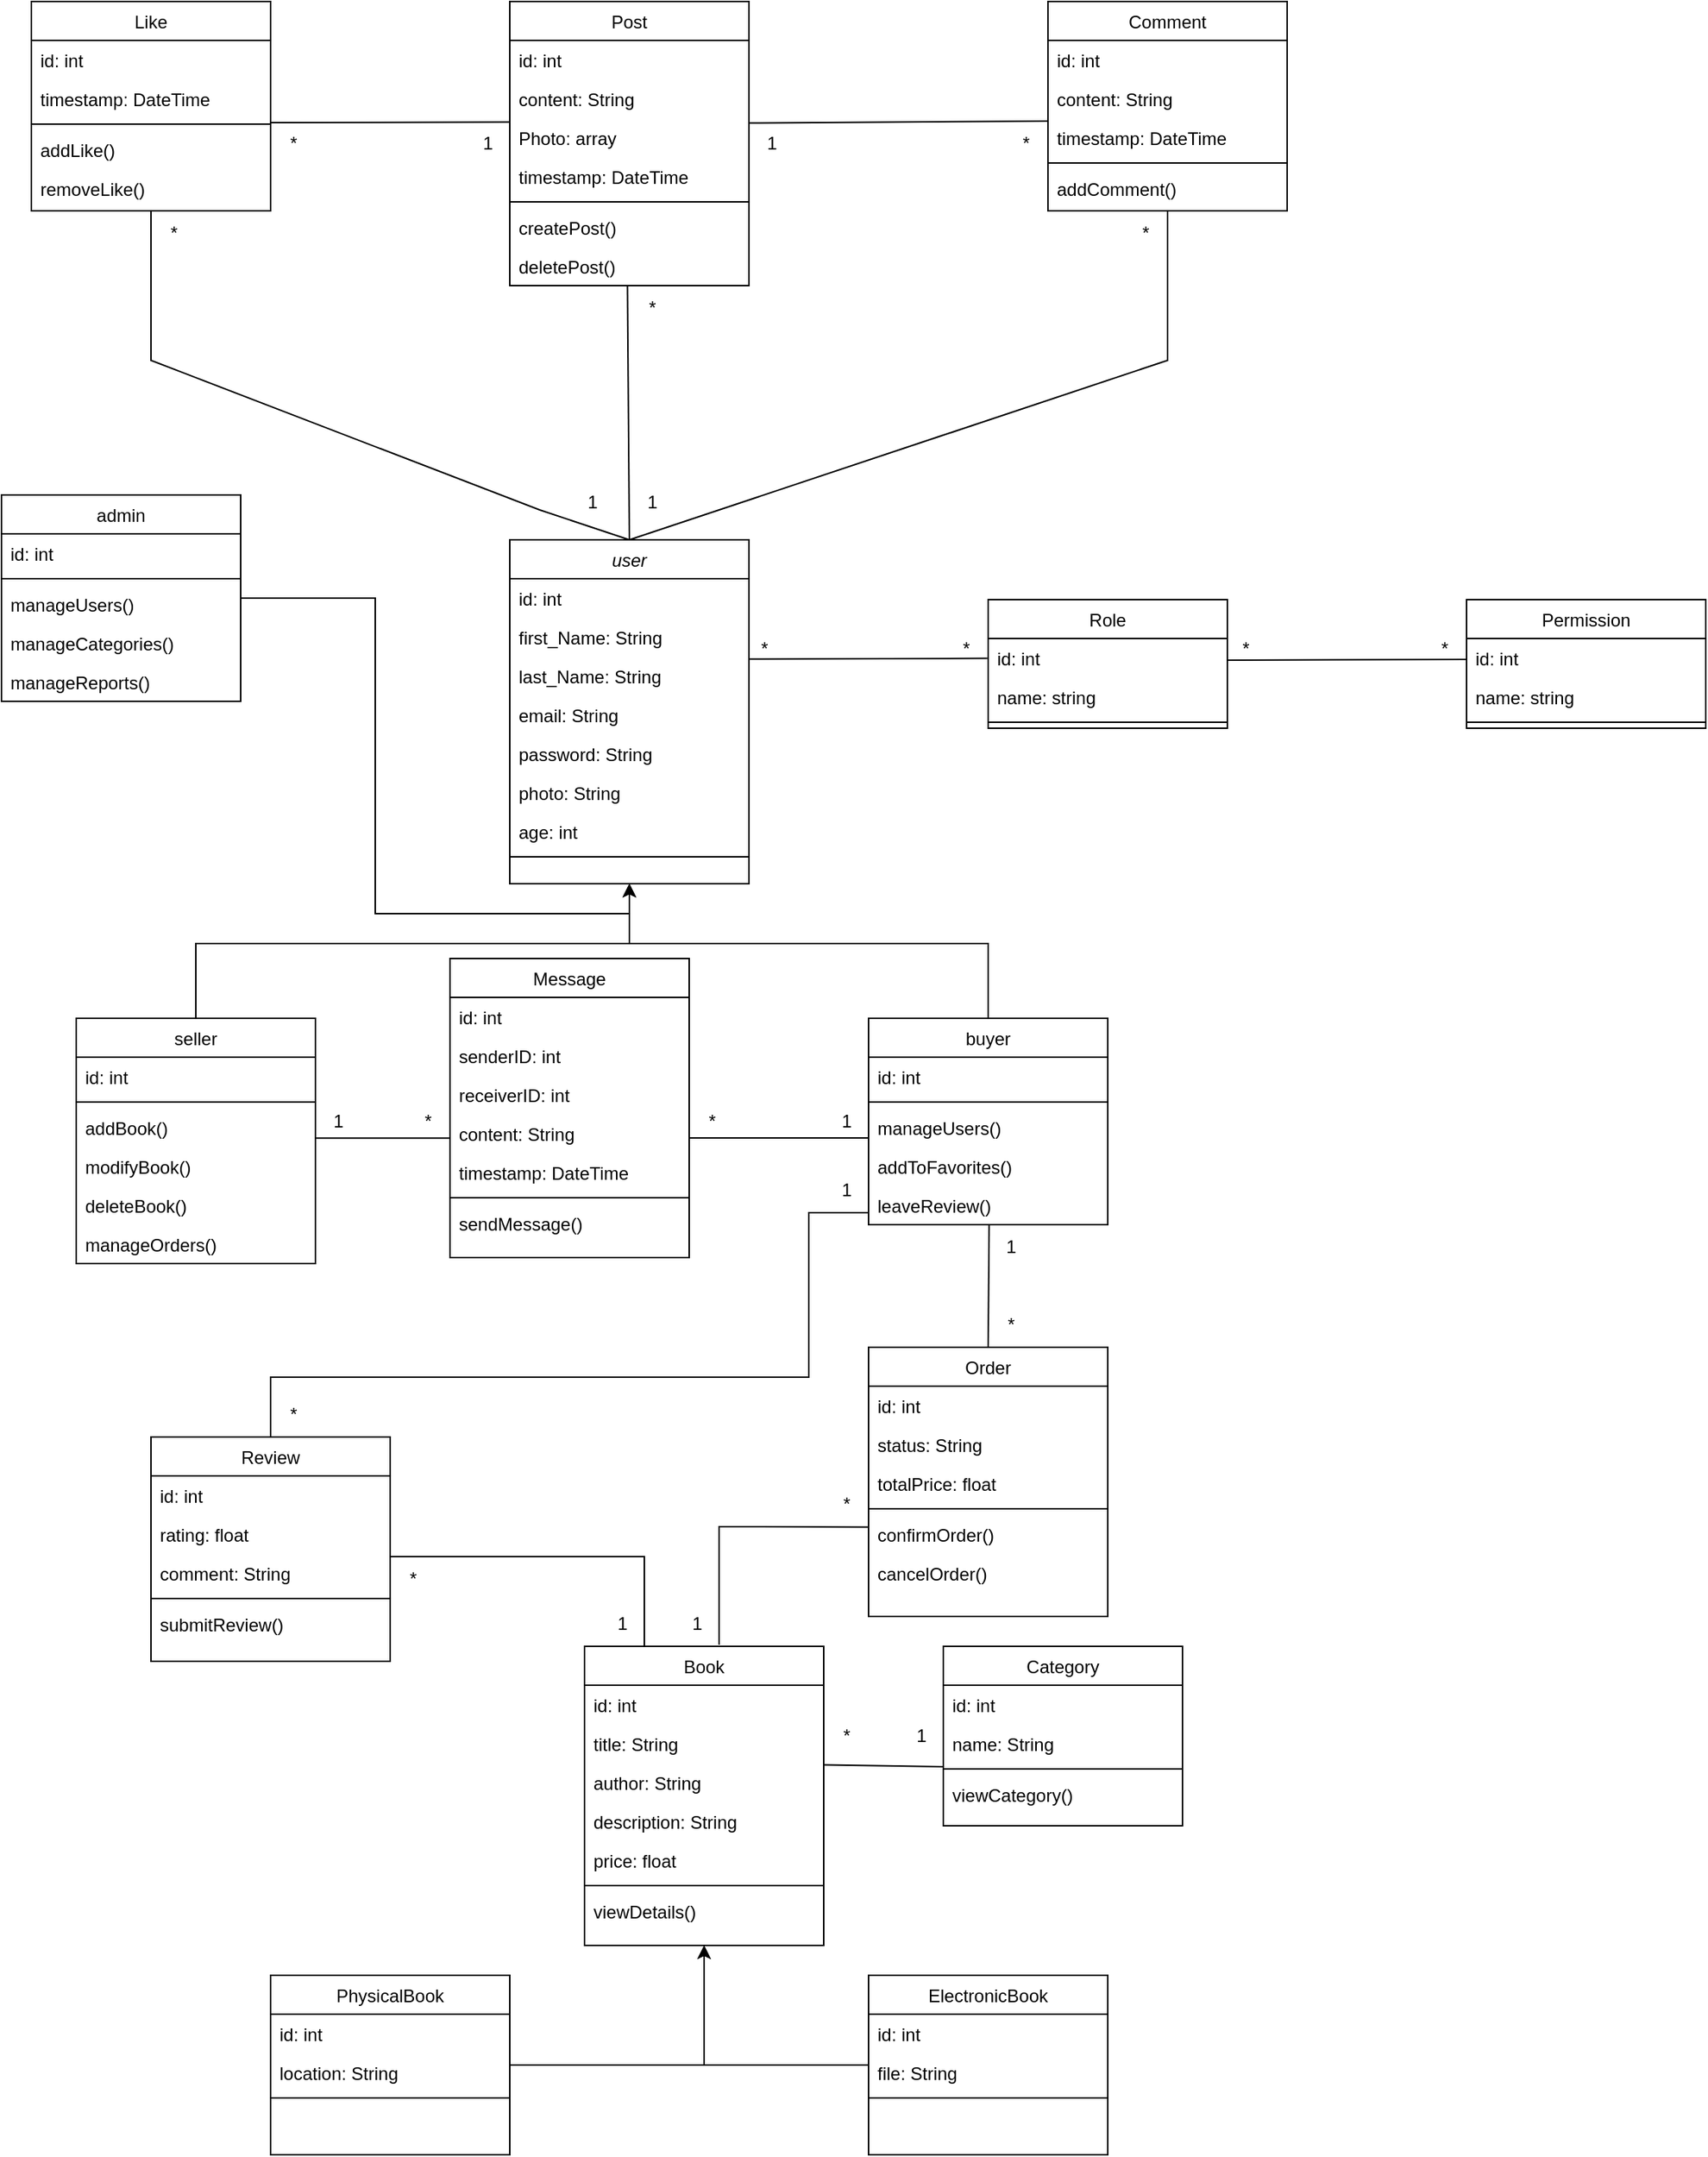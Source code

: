 <mxfile version="26.1.0">
  <diagram id="C5RBs43oDa-KdzZeNtuy" name="Page-1">
    <mxGraphModel grid="1" page="1" gridSize="10" guides="1" tooltips="1" connect="1" arrows="1" fold="1" pageScale="1" pageWidth="827" pageHeight="1169" math="0" shadow="0">
      <root>
        <mxCell id="WIyWlLk6GJQsqaUBKTNV-0" />
        <mxCell id="WIyWlLk6GJQsqaUBKTNV-1" parent="WIyWlLk6GJQsqaUBKTNV-0" />
        <mxCell id="zkfFHV4jXpPFQw0GAbJ--0" value="user" style="swimlane;fontStyle=2;align=center;verticalAlign=top;childLayout=stackLayout;horizontal=1;startSize=26;horizontalStack=0;resizeParent=1;resizeLast=0;collapsible=1;marginBottom=0;rounded=0;shadow=0;strokeWidth=1;" vertex="1" parent="WIyWlLk6GJQsqaUBKTNV-1">
          <mxGeometry x="320" y="40" width="160" height="230" as="geometry">
            <mxRectangle x="230" y="140" width="160" height="26" as="alternateBounds" />
          </mxGeometry>
        </mxCell>
        <mxCell id="RSeIiPpv09FIIXUM_Gnx-55" value="id: int&#xa;" style="text;align=left;verticalAlign=top;spacingLeft=4;spacingRight=4;overflow=hidden;rotatable=0;points=[[0,0.5],[1,0.5]];portConstraint=eastwest;rounded=0;shadow=0;html=0;" vertex="1" parent="zkfFHV4jXpPFQw0GAbJ--0">
          <mxGeometry y="26" width="160" height="26" as="geometry" />
        </mxCell>
        <mxCell id="RSeIiPpv09FIIXUM_Gnx-31" value="first_Name: String&#xa;" style="text;align=left;verticalAlign=top;spacingLeft=4;spacingRight=4;overflow=hidden;rotatable=0;points=[[0,0.5],[1,0.5]];portConstraint=eastwest;" vertex="1" parent="zkfFHV4jXpPFQw0GAbJ--0">
          <mxGeometry y="52" width="160" height="26" as="geometry" />
        </mxCell>
        <mxCell id="zkfFHV4jXpPFQw0GAbJ--1" value="last_Name: String&#xa;" style="text;align=left;verticalAlign=top;spacingLeft=4;spacingRight=4;overflow=hidden;rotatable=0;points=[[0,0.5],[1,0.5]];portConstraint=eastwest;" vertex="1" parent="zkfFHV4jXpPFQw0GAbJ--0">
          <mxGeometry y="78" width="160" height="26" as="geometry" />
        </mxCell>
        <mxCell id="zkfFHV4jXpPFQw0GAbJ--2" value="email: String&#xa;" style="text;align=left;verticalAlign=top;spacingLeft=4;spacingRight=4;overflow=hidden;rotatable=0;points=[[0,0.5],[1,0.5]];portConstraint=eastwest;rounded=0;shadow=0;html=0;" vertex="1" parent="zkfFHV4jXpPFQw0GAbJ--0">
          <mxGeometry y="104" width="160" height="26" as="geometry" />
        </mxCell>
        <mxCell id="zkfFHV4jXpPFQw0GAbJ--3" value="password: String&#xa;&#xa;&#xa;" style="text;align=left;verticalAlign=top;spacingLeft=4;spacingRight=4;overflow=hidden;rotatable=0;points=[[0,0.5],[1,0.5]];portConstraint=eastwest;rounded=0;shadow=0;html=0;" vertex="1" parent="zkfFHV4jXpPFQw0GAbJ--0">
          <mxGeometry y="130" width="160" height="26" as="geometry" />
        </mxCell>
        <mxCell id="RSeIiPpv09FIIXUM_Gnx-10" value="photo: String" style="text;align=left;verticalAlign=top;spacingLeft=4;spacingRight=4;overflow=hidden;rotatable=0;points=[[0,0.5],[1,0.5]];portConstraint=eastwest;rounded=0;shadow=0;html=0;" vertex="1" parent="zkfFHV4jXpPFQw0GAbJ--0">
          <mxGeometry y="156" width="160" height="26" as="geometry" />
        </mxCell>
        <mxCell id="RSeIiPpv09FIIXUM_Gnx-9" value="age: int" style="text;align=left;verticalAlign=top;spacingLeft=4;spacingRight=4;overflow=hidden;rotatable=0;points=[[0,0.5],[1,0.5]];portConstraint=eastwest;rounded=0;shadow=0;html=0;" vertex="1" parent="zkfFHV4jXpPFQw0GAbJ--0">
          <mxGeometry y="182" width="160" height="26" as="geometry" />
        </mxCell>
        <mxCell id="zkfFHV4jXpPFQw0GAbJ--4" value="" style="line;html=1;strokeWidth=1;align=left;verticalAlign=middle;spacingTop=-1;spacingLeft=3;spacingRight=3;rotatable=0;labelPosition=right;points=[];portConstraint=eastwest;" vertex="1" parent="zkfFHV4jXpPFQw0GAbJ--0">
          <mxGeometry y="208" width="160" height="8" as="geometry" />
        </mxCell>
        <mxCell id="RSeIiPpv09FIIXUM_Gnx-11" style="edgeStyle=orthogonalEdgeStyle;rounded=0;orthogonalLoop=1;jettySize=auto;html=1;entryX=0.5;entryY=1;entryDx=0;entryDy=0;" edge="1" parent="WIyWlLk6GJQsqaUBKTNV-1" source="zkfFHV4jXpPFQw0GAbJ--13" target="zkfFHV4jXpPFQw0GAbJ--0">
          <mxGeometry relative="1" as="geometry" />
        </mxCell>
        <mxCell id="zkfFHV4jXpPFQw0GAbJ--13" value="admin" style="swimlane;fontStyle=0;align=center;verticalAlign=top;childLayout=stackLayout;horizontal=1;startSize=26;horizontalStack=0;resizeParent=1;resizeLast=0;collapsible=1;marginBottom=0;rounded=0;shadow=0;strokeWidth=1;" vertex="1" parent="WIyWlLk6GJQsqaUBKTNV-1">
          <mxGeometry x="-20" y="10" width="160" height="138" as="geometry">
            <mxRectangle x="340" y="380" width="170" height="26" as="alternateBounds" />
          </mxGeometry>
        </mxCell>
        <mxCell id="RSeIiPpv09FIIXUM_Gnx-52" value="id: int&#xa;" style="text;align=left;verticalAlign=top;spacingLeft=4;spacingRight=4;overflow=hidden;rotatable=0;points=[[0,0.5],[1,0.5]];portConstraint=eastwest;rounded=0;shadow=0;html=0;" vertex="1" parent="zkfFHV4jXpPFQw0GAbJ--13">
          <mxGeometry y="26" width="160" height="26" as="geometry" />
        </mxCell>
        <mxCell id="zkfFHV4jXpPFQw0GAbJ--15" value="" style="line;html=1;strokeWidth=1;align=left;verticalAlign=middle;spacingTop=-1;spacingLeft=3;spacingRight=3;rotatable=0;labelPosition=right;points=[];portConstraint=eastwest;" vertex="1" parent="zkfFHV4jXpPFQw0GAbJ--13">
          <mxGeometry y="52" width="160" height="8" as="geometry" />
        </mxCell>
        <mxCell id="RSeIiPpv09FIIXUM_Gnx-17" value="manageUsers()&#xa;" style="text;align=left;verticalAlign=top;spacingLeft=4;spacingRight=4;overflow=hidden;rotatable=0;points=[[0,0.5],[1,0.5]];portConstraint=eastwest;rounded=0;shadow=0;html=0;" vertex="1" parent="zkfFHV4jXpPFQw0GAbJ--13">
          <mxGeometry y="60" width="160" height="26" as="geometry" />
        </mxCell>
        <mxCell id="RSeIiPpv09FIIXUM_Gnx-18" value="manageCategories()" style="text;align=left;verticalAlign=top;spacingLeft=4;spacingRight=4;overflow=hidden;rotatable=0;points=[[0,0.5],[1,0.5]];portConstraint=eastwest;rounded=0;shadow=0;html=0;" vertex="1" parent="zkfFHV4jXpPFQw0GAbJ--13">
          <mxGeometry y="86" width="160" height="26" as="geometry" />
        </mxCell>
        <mxCell id="RSeIiPpv09FIIXUM_Gnx-19" value="manageReports()&#xa;&#xa;&#xa;" style="text;align=left;verticalAlign=top;spacingLeft=4;spacingRight=4;overflow=hidden;rotatable=0;points=[[0,0.5],[1,0.5]];portConstraint=eastwest;rounded=0;shadow=0;html=0;" vertex="1" parent="zkfFHV4jXpPFQw0GAbJ--13">
          <mxGeometry y="112" width="160" height="26" as="geometry" />
        </mxCell>
        <mxCell id="RSeIiPpv09FIIXUM_Gnx-13" style="edgeStyle=orthogonalEdgeStyle;rounded=0;orthogonalLoop=1;jettySize=auto;html=1;exitX=0.5;exitY=0;exitDx=0;exitDy=0;" edge="1" parent="WIyWlLk6GJQsqaUBKTNV-1" source="RSeIiPpv09FIIXUM_Gnx-0">
          <mxGeometry relative="1" as="geometry">
            <mxPoint x="400" y="270" as="targetPoint" />
            <mxPoint x="139.998" y="380" as="sourcePoint" />
            <Array as="points">
              <mxPoint x="110" y="310" />
              <mxPoint x="400" y="310" />
            </Array>
          </mxGeometry>
        </mxCell>
        <mxCell id="RSeIiPpv09FIIXUM_Gnx-0" value="seller" style="swimlane;fontStyle=0;align=center;verticalAlign=top;childLayout=stackLayout;horizontal=1;startSize=26;horizontalStack=0;resizeParent=1;resizeLast=0;collapsible=1;marginBottom=0;rounded=0;shadow=0;strokeWidth=1;" vertex="1" parent="WIyWlLk6GJQsqaUBKTNV-1">
          <mxGeometry x="30" y="360" width="160" height="164" as="geometry">
            <mxRectangle x="340" y="380" width="170" height="26" as="alternateBounds" />
          </mxGeometry>
        </mxCell>
        <mxCell id="RSeIiPpv09FIIXUM_Gnx-54" value="id: int&#xa;" style="text;align=left;verticalAlign=top;spacingLeft=4;spacingRight=4;overflow=hidden;rotatable=0;points=[[0,0.5],[1,0.5]];portConstraint=eastwest;rounded=0;shadow=0;html=0;" vertex="1" parent="RSeIiPpv09FIIXUM_Gnx-0">
          <mxGeometry y="26" width="160" height="26" as="geometry" />
        </mxCell>
        <mxCell id="RSeIiPpv09FIIXUM_Gnx-2" value="" style="line;html=1;strokeWidth=1;align=left;verticalAlign=middle;spacingTop=-1;spacingLeft=3;spacingRight=3;rotatable=0;labelPosition=right;points=[];portConstraint=eastwest;" vertex="1" parent="RSeIiPpv09FIIXUM_Gnx-0">
          <mxGeometry y="52" width="160" height="8" as="geometry" />
        </mxCell>
        <mxCell id="RSeIiPpv09FIIXUM_Gnx-21" value="addBook()" style="text;align=left;verticalAlign=top;spacingLeft=4;spacingRight=4;overflow=hidden;rotatable=0;points=[[0,0.5],[1,0.5]];portConstraint=eastwest;rounded=0;shadow=0;html=0;" vertex="1" parent="RSeIiPpv09FIIXUM_Gnx-0">
          <mxGeometry y="60" width="160" height="26" as="geometry" />
        </mxCell>
        <mxCell id="RSeIiPpv09FIIXUM_Gnx-22" value="modifyBook()" style="text;align=left;verticalAlign=top;spacingLeft=4;spacingRight=4;overflow=hidden;rotatable=0;points=[[0,0.5],[1,0.5]];portConstraint=eastwest;rounded=0;shadow=0;html=0;" vertex="1" parent="RSeIiPpv09FIIXUM_Gnx-0">
          <mxGeometry y="86" width="160" height="26" as="geometry" />
        </mxCell>
        <mxCell id="RSeIiPpv09FIIXUM_Gnx-23" value="deleteBook()" style="text;align=left;verticalAlign=top;spacingLeft=4;spacingRight=4;overflow=hidden;rotatable=0;points=[[0,0.5],[1,0.5]];portConstraint=eastwest;rounded=0;shadow=0;html=0;" vertex="1" parent="RSeIiPpv09FIIXUM_Gnx-0">
          <mxGeometry y="112" width="160" height="26" as="geometry" />
        </mxCell>
        <mxCell id="RSeIiPpv09FIIXUM_Gnx-29" value="manageOrders()&#xa;&#xa;&#xa;" style="text;align=left;verticalAlign=top;spacingLeft=4;spacingRight=4;overflow=hidden;rotatable=0;points=[[0,0.5],[1,0.5]];portConstraint=eastwest;rounded=0;shadow=0;html=0;" vertex="1" parent="RSeIiPpv09FIIXUM_Gnx-0">
          <mxGeometry y="138" width="160" height="26" as="geometry" />
        </mxCell>
        <mxCell id="RSeIiPpv09FIIXUM_Gnx-30" style="edgeStyle=orthogonalEdgeStyle;rounded=0;orthogonalLoop=1;jettySize=auto;html=1;" edge="1" parent="WIyWlLk6GJQsqaUBKTNV-1" source="RSeIiPpv09FIIXUM_Gnx-6">
          <mxGeometry relative="1" as="geometry">
            <mxPoint x="400" y="270.0" as="targetPoint" />
            <Array as="points">
              <mxPoint x="640" y="310" />
              <mxPoint x="400" y="310" />
            </Array>
          </mxGeometry>
        </mxCell>
        <mxCell id="RSeIiPpv09FIIXUM_Gnx-6" value="buyer" style="swimlane;fontStyle=0;align=center;verticalAlign=top;childLayout=stackLayout;horizontal=1;startSize=26;horizontalStack=0;resizeParent=1;resizeLast=0;collapsible=1;marginBottom=0;rounded=0;shadow=0;strokeWidth=1;" vertex="1" parent="WIyWlLk6GJQsqaUBKTNV-1">
          <mxGeometry x="560" y="360" width="160" height="138" as="geometry">
            <mxRectangle x="340" y="380" width="170" height="26" as="alternateBounds" />
          </mxGeometry>
        </mxCell>
        <mxCell id="RSeIiPpv09FIIXUM_Gnx-53" value="id: int&#xa;" style="text;align=left;verticalAlign=top;spacingLeft=4;spacingRight=4;overflow=hidden;rotatable=0;points=[[0,0.5],[1,0.5]];portConstraint=eastwest;rounded=0;shadow=0;html=0;" vertex="1" parent="RSeIiPpv09FIIXUM_Gnx-6">
          <mxGeometry y="26" width="160" height="26" as="geometry" />
        </mxCell>
        <mxCell id="RSeIiPpv09FIIXUM_Gnx-8" value="" style="line;html=1;strokeWidth=1;align=left;verticalAlign=middle;spacingTop=-1;spacingLeft=3;spacingRight=3;rotatable=0;labelPosition=right;points=[];portConstraint=eastwest;" vertex="1" parent="RSeIiPpv09FIIXUM_Gnx-6">
          <mxGeometry y="52" width="160" height="8" as="geometry" />
        </mxCell>
        <mxCell id="RSeIiPpv09FIIXUM_Gnx-35" value="manageUsers()&#xa;" style="text;align=left;verticalAlign=top;spacingLeft=4;spacingRight=4;overflow=hidden;rotatable=0;points=[[0,0.5],[1,0.5]];portConstraint=eastwest;rounded=0;shadow=0;html=0;" vertex="1" parent="RSeIiPpv09FIIXUM_Gnx-6">
          <mxGeometry y="60" width="160" height="26" as="geometry" />
        </mxCell>
        <mxCell id="RSeIiPpv09FIIXUM_Gnx-36" value="addToFavorites()" style="text;align=left;verticalAlign=top;spacingLeft=4;spacingRight=4;overflow=hidden;rotatable=0;points=[[0,0.5],[1,0.5]];portConstraint=eastwest;rounded=0;shadow=0;html=0;" vertex="1" parent="RSeIiPpv09FIIXUM_Gnx-6">
          <mxGeometry y="86" width="160" height="26" as="geometry" />
        </mxCell>
        <mxCell id="RSeIiPpv09FIIXUM_Gnx-37" value="leaveReview()&#xa;&#xa;&#xa;" style="text;align=left;verticalAlign=top;spacingLeft=4;spacingRight=4;overflow=hidden;rotatable=0;points=[[0,0.5],[1,0.5]];portConstraint=eastwest;rounded=0;shadow=0;html=0;" vertex="1" parent="RSeIiPpv09FIIXUM_Gnx-6">
          <mxGeometry y="112" width="160" height="26" as="geometry" />
        </mxCell>
        <mxCell id="RSeIiPpv09FIIXUM_Gnx-14" value="Role" style="swimlane;fontStyle=0;align=center;verticalAlign=top;childLayout=stackLayout;horizontal=1;startSize=26;horizontalStack=0;resizeParent=1;resizeLast=0;collapsible=1;marginBottom=0;rounded=0;shadow=0;strokeWidth=1;" vertex="1" parent="WIyWlLk6GJQsqaUBKTNV-1">
          <mxGeometry x="640" y="80" width="160" height="86" as="geometry">
            <mxRectangle x="340" y="380" width="170" height="26" as="alternateBounds" />
          </mxGeometry>
        </mxCell>
        <mxCell id="RSeIiPpv09FIIXUM_Gnx-56" value="id: int&#xa;" style="text;align=left;verticalAlign=top;spacingLeft=4;spacingRight=4;overflow=hidden;rotatable=0;points=[[0,0.5],[1,0.5]];portConstraint=eastwest;rounded=0;shadow=0;html=0;" vertex="1" parent="RSeIiPpv09FIIXUM_Gnx-14">
          <mxGeometry y="26" width="160" height="26" as="geometry" />
        </mxCell>
        <mxCell id="RSeIiPpv09FIIXUM_Gnx-16" value="name: string" style="text;align=left;verticalAlign=top;spacingLeft=4;spacingRight=4;overflow=hidden;rotatable=0;points=[[0,0.5],[1,0.5]];portConstraint=eastwest;rounded=0;shadow=0;html=0;" vertex="1" parent="RSeIiPpv09FIIXUM_Gnx-14">
          <mxGeometry y="52" width="160" height="26" as="geometry" />
        </mxCell>
        <mxCell id="RSeIiPpv09FIIXUM_Gnx-15" value="" style="line;html=1;strokeWidth=1;align=left;verticalAlign=middle;spacingTop=-1;spacingLeft=3;spacingRight=3;rotatable=0;labelPosition=right;points=[];portConstraint=eastwest;" vertex="1" parent="RSeIiPpv09FIIXUM_Gnx-14">
          <mxGeometry y="78" width="160" height="8" as="geometry" />
        </mxCell>
        <mxCell id="RSeIiPpv09FIIXUM_Gnx-32" value="Permission" style="swimlane;fontStyle=0;align=center;verticalAlign=top;childLayout=stackLayout;horizontal=1;startSize=26;horizontalStack=0;resizeParent=1;resizeLast=0;collapsible=1;marginBottom=0;rounded=0;shadow=0;strokeWidth=1;" vertex="1" parent="WIyWlLk6GJQsqaUBKTNV-1">
          <mxGeometry x="960" y="80" width="160" height="86" as="geometry">
            <mxRectangle x="340" y="380" width="170" height="26" as="alternateBounds" />
          </mxGeometry>
        </mxCell>
        <mxCell id="RSeIiPpv09FIIXUM_Gnx-57" value="id: int&#xa;" style="text;align=left;verticalAlign=top;spacingLeft=4;spacingRight=4;overflow=hidden;rotatable=0;points=[[0,0.5],[1,0.5]];portConstraint=eastwest;rounded=0;shadow=0;html=0;" vertex="1" parent="RSeIiPpv09FIIXUM_Gnx-32">
          <mxGeometry y="26" width="160" height="26" as="geometry" />
        </mxCell>
        <mxCell id="RSeIiPpv09FIIXUM_Gnx-33" value="name: string" style="text;align=left;verticalAlign=top;spacingLeft=4;spacingRight=4;overflow=hidden;rotatable=0;points=[[0,0.5],[1,0.5]];portConstraint=eastwest;rounded=0;shadow=0;html=0;" vertex="1" parent="RSeIiPpv09FIIXUM_Gnx-32">
          <mxGeometry y="52" width="160" height="26" as="geometry" />
        </mxCell>
        <mxCell id="RSeIiPpv09FIIXUM_Gnx-34" value="" style="line;html=1;strokeWidth=1;align=left;verticalAlign=middle;spacingTop=-1;spacingLeft=3;spacingRight=3;rotatable=0;labelPosition=right;points=[];portConstraint=eastwest;" vertex="1" parent="RSeIiPpv09FIIXUM_Gnx-32">
          <mxGeometry y="78" width="160" height="8" as="geometry" />
        </mxCell>
        <mxCell id="RSeIiPpv09FIIXUM_Gnx-39" value="" style="endArrow=none;html=1;rounded=0;exitX=0.997;exitY=0.069;exitDx=0;exitDy=0;exitPerimeter=0;entryX=0.981;entryY=0.709;entryDx=0;entryDy=0;entryPerimeter=0;" edge="1" parent="WIyWlLk6GJQsqaUBKTNV-1" source="zkfFHV4jXpPFQw0GAbJ--1" target="RSeIiPpv09FIIXUM_Gnx-41">
          <mxGeometry width="50" height="50" relative="1" as="geometry">
            <mxPoint x="610" y="140" as="sourcePoint" />
            <mxPoint x="660" y="90" as="targetPoint" />
          </mxGeometry>
        </mxCell>
        <mxCell id="RSeIiPpv09FIIXUM_Gnx-40" value="*" style="text;html=1;align=center;verticalAlign=middle;resizable=0;points=[];autosize=1;strokeColor=none;fillColor=none;" vertex="1" parent="WIyWlLk6GJQsqaUBKTNV-1">
          <mxGeometry x="475" y="98" width="30" height="30" as="geometry" />
        </mxCell>
        <mxCell id="RSeIiPpv09FIIXUM_Gnx-41" value="*" style="text;html=1;align=center;verticalAlign=middle;resizable=0;points=[];autosize=1;strokeColor=none;fillColor=none;" vertex="1" parent="WIyWlLk6GJQsqaUBKTNV-1">
          <mxGeometry x="610" y="98" width="30" height="30" as="geometry" />
        </mxCell>
        <mxCell id="RSeIiPpv09FIIXUM_Gnx-42" value="" style="endArrow=none;html=1;rounded=0;exitX=0.083;exitY=0.749;exitDx=0;exitDy=0;exitPerimeter=0;" edge="1" parent="WIyWlLk6GJQsqaUBKTNV-1" source="RSeIiPpv09FIIXUM_Gnx-43">
          <mxGeometry width="50" height="50" relative="1" as="geometry">
            <mxPoint x="810" y="130" as="sourcePoint" />
            <mxPoint x="960" y="120" as="targetPoint" />
          </mxGeometry>
        </mxCell>
        <mxCell id="RSeIiPpv09FIIXUM_Gnx-43" value="*" style="text;html=1;align=center;verticalAlign=middle;resizable=0;points=[];autosize=1;strokeColor=none;fillColor=none;" vertex="1" parent="WIyWlLk6GJQsqaUBKTNV-1">
          <mxGeometry x="797" y="98" width="30" height="30" as="geometry" />
        </mxCell>
        <mxCell id="RSeIiPpv09FIIXUM_Gnx-44" value="*" style="text;html=1;align=center;verticalAlign=middle;resizable=0;points=[];autosize=1;strokeColor=none;fillColor=none;" vertex="1" parent="WIyWlLk6GJQsqaUBKTNV-1">
          <mxGeometry x="930" y="98" width="30" height="30" as="geometry" />
        </mxCell>
        <mxCell id="RSeIiPpv09FIIXUM_Gnx-45" value="Book" style="swimlane;fontStyle=0;align=center;verticalAlign=top;childLayout=stackLayout;horizontal=1;startSize=26;horizontalStack=0;resizeParent=1;resizeLast=0;collapsible=1;marginBottom=0;rounded=0;shadow=0;strokeWidth=1;" vertex="1" parent="WIyWlLk6GJQsqaUBKTNV-1">
          <mxGeometry x="370" y="780" width="160" height="200" as="geometry">
            <mxRectangle x="340" y="380" width="170" height="26" as="alternateBounds" />
          </mxGeometry>
        </mxCell>
        <mxCell id="RSeIiPpv09FIIXUM_Gnx-46" value="id: int&#xa;" style="text;align=left;verticalAlign=top;spacingLeft=4;spacingRight=4;overflow=hidden;rotatable=0;points=[[0,0.5],[1,0.5]];portConstraint=eastwest;rounded=0;shadow=0;html=0;" vertex="1" parent="RSeIiPpv09FIIXUM_Gnx-45">
          <mxGeometry y="26" width="160" height="26" as="geometry" />
        </mxCell>
        <mxCell id="RSeIiPpv09FIIXUM_Gnx-48" value="title: String" style="text;align=left;verticalAlign=top;spacingLeft=4;spacingRight=4;overflow=hidden;rotatable=0;points=[[0,0.5],[1,0.5]];portConstraint=eastwest;rounded=0;shadow=0;html=0;" vertex="1" parent="RSeIiPpv09FIIXUM_Gnx-45">
          <mxGeometry y="52" width="160" height="26" as="geometry" />
        </mxCell>
        <mxCell id="RSeIiPpv09FIIXUM_Gnx-49" value="author: String&#xa;" style="text;align=left;verticalAlign=top;spacingLeft=4;spacingRight=4;overflow=hidden;rotatable=0;points=[[0,0.5],[1,0.5]];portConstraint=eastwest;rounded=0;shadow=0;html=0;" vertex="1" parent="RSeIiPpv09FIIXUM_Gnx-45">
          <mxGeometry y="78" width="160" height="26" as="geometry" />
        </mxCell>
        <mxCell id="RSeIiPpv09FIIXUM_Gnx-50" value="description: String&#xa;" style="text;align=left;verticalAlign=top;spacingLeft=4;spacingRight=4;overflow=hidden;rotatable=0;points=[[0,0.5],[1,0.5]];portConstraint=eastwest;rounded=0;shadow=0;html=0;" vertex="1" parent="RSeIiPpv09FIIXUM_Gnx-45">
          <mxGeometry y="104" width="160" height="26" as="geometry" />
        </mxCell>
        <mxCell id="RSeIiPpv09FIIXUM_Gnx-51" value="price: float&#xa;" style="text;align=left;verticalAlign=top;spacingLeft=4;spacingRight=4;overflow=hidden;rotatable=0;points=[[0,0.5],[1,0.5]];portConstraint=eastwest;rounded=0;shadow=0;html=0;" vertex="1" parent="RSeIiPpv09FIIXUM_Gnx-45">
          <mxGeometry y="130" width="160" height="26" as="geometry" />
        </mxCell>
        <mxCell id="RSeIiPpv09FIIXUM_Gnx-47" value="" style="line;html=1;strokeWidth=1;align=left;verticalAlign=middle;spacingTop=-1;spacingLeft=3;spacingRight=3;rotatable=0;labelPosition=right;points=[];portConstraint=eastwest;" vertex="1" parent="RSeIiPpv09FIIXUM_Gnx-45">
          <mxGeometry y="156" width="160" height="8" as="geometry" />
        </mxCell>
        <mxCell id="RSeIiPpv09FIIXUM_Gnx-58" value="viewDetails()&#xa;&#xa;&#xa;" style="text;align=left;verticalAlign=top;spacingLeft=4;spacingRight=4;overflow=hidden;rotatable=0;points=[[0,0.5],[1,0.5]];portConstraint=eastwest;rounded=0;shadow=0;html=0;" vertex="1" parent="RSeIiPpv09FIIXUM_Gnx-45">
          <mxGeometry y="164" width="160" height="26" as="geometry" />
        </mxCell>
        <mxCell id="RSeIiPpv09FIIXUM_Gnx-77" style="edgeStyle=orthogonalEdgeStyle;rounded=0;orthogonalLoop=1;jettySize=auto;html=1;entryX=0.5;entryY=1;entryDx=0;entryDy=0;" edge="1" parent="WIyWlLk6GJQsqaUBKTNV-1" target="RSeIiPpv09FIIXUM_Gnx-45">
          <mxGeometry relative="1" as="geometry">
            <mxPoint x="320" y="1040" as="sourcePoint" />
            <Array as="points">
              <mxPoint x="320" y="1060" />
              <mxPoint x="450" y="1060" />
            </Array>
          </mxGeometry>
        </mxCell>
        <mxCell id="RSeIiPpv09FIIXUM_Gnx-59" value="PhysicalBook" style="swimlane;fontStyle=0;align=center;verticalAlign=top;childLayout=stackLayout;horizontal=1;startSize=26;horizontalStack=0;resizeParent=1;resizeLast=0;collapsible=1;marginBottom=0;rounded=0;shadow=0;strokeWidth=1;" vertex="1" parent="WIyWlLk6GJQsqaUBKTNV-1">
          <mxGeometry x="160" y="1000" width="160" height="120" as="geometry">
            <mxRectangle x="340" y="380" width="170" height="26" as="alternateBounds" />
          </mxGeometry>
        </mxCell>
        <mxCell id="RSeIiPpv09FIIXUM_Gnx-60" value="id: int&#xa;" style="text;align=left;verticalAlign=top;spacingLeft=4;spacingRight=4;overflow=hidden;rotatable=0;points=[[0,0.5],[1,0.5]];portConstraint=eastwest;rounded=0;shadow=0;html=0;" vertex="1" parent="RSeIiPpv09FIIXUM_Gnx-59">
          <mxGeometry y="26" width="160" height="26" as="geometry" />
        </mxCell>
        <mxCell id="RSeIiPpv09FIIXUM_Gnx-71" value="location: String&#xa;" style="text;align=left;verticalAlign=top;spacingLeft=4;spacingRight=4;overflow=hidden;rotatable=0;points=[[0,0.5],[1,0.5]];portConstraint=eastwest;rounded=0;shadow=0;html=0;" vertex="1" parent="RSeIiPpv09FIIXUM_Gnx-59">
          <mxGeometry y="52" width="160" height="26" as="geometry" />
        </mxCell>
        <mxCell id="RSeIiPpv09FIIXUM_Gnx-61" value="" style="line;html=1;strokeWidth=1;align=left;verticalAlign=middle;spacingTop=-1;spacingLeft=3;spacingRight=3;rotatable=0;labelPosition=right;points=[];portConstraint=eastwest;" vertex="1" parent="RSeIiPpv09FIIXUM_Gnx-59">
          <mxGeometry y="78" width="160" height="8" as="geometry" />
        </mxCell>
        <mxCell id="RSeIiPpv09FIIXUM_Gnx-78" style="edgeStyle=orthogonalEdgeStyle;rounded=0;orthogonalLoop=1;jettySize=auto;html=1;entryX=0.5;entryY=1;entryDx=0;entryDy=0;" edge="1" parent="WIyWlLk6GJQsqaUBKTNV-1" source="RSeIiPpv09FIIXUM_Gnx-65" target="RSeIiPpv09FIIXUM_Gnx-45">
          <mxGeometry relative="1" as="geometry" />
        </mxCell>
        <mxCell id="RSeIiPpv09FIIXUM_Gnx-65" value="ElectronicBook&#xa;&#xa;&#xa;" style="swimlane;fontStyle=0;align=center;verticalAlign=top;childLayout=stackLayout;horizontal=1;startSize=26;horizontalStack=0;resizeParent=1;resizeLast=0;collapsible=1;marginBottom=0;rounded=0;shadow=0;strokeWidth=1;" vertex="1" parent="WIyWlLk6GJQsqaUBKTNV-1">
          <mxGeometry x="560" y="1000" width="160" height="120" as="geometry">
            <mxRectangle x="340" y="380" width="170" height="26" as="alternateBounds" />
          </mxGeometry>
        </mxCell>
        <mxCell id="RSeIiPpv09FIIXUM_Gnx-66" value="id: int&#xa;" style="text;align=left;verticalAlign=top;spacingLeft=4;spacingRight=4;overflow=hidden;rotatable=0;points=[[0,0.5],[1,0.5]];portConstraint=eastwest;rounded=0;shadow=0;html=0;" vertex="1" parent="RSeIiPpv09FIIXUM_Gnx-65">
          <mxGeometry y="26" width="160" height="26" as="geometry" />
        </mxCell>
        <mxCell id="RSeIiPpv09FIIXUM_Gnx-72" value="file: String&#xa;" style="text;align=left;verticalAlign=top;spacingLeft=4;spacingRight=4;overflow=hidden;rotatable=0;points=[[0,0.5],[1,0.5]];portConstraint=eastwest;rounded=0;shadow=0;html=0;" vertex="1" parent="RSeIiPpv09FIIXUM_Gnx-65">
          <mxGeometry y="52" width="160" height="26" as="geometry" />
        </mxCell>
        <mxCell id="RSeIiPpv09FIIXUM_Gnx-67" value="" style="line;html=1;strokeWidth=1;align=left;verticalAlign=middle;spacingTop=-1;spacingLeft=3;spacingRight=3;rotatable=0;labelPosition=right;points=[];portConstraint=eastwest;" vertex="1" parent="RSeIiPpv09FIIXUM_Gnx-65">
          <mxGeometry y="78" width="160" height="8" as="geometry" />
        </mxCell>
        <mxCell id="RSeIiPpv09FIIXUM_Gnx-79" value="Category" style="swimlane;fontStyle=0;align=center;verticalAlign=top;childLayout=stackLayout;horizontal=1;startSize=26;horizontalStack=0;resizeParent=1;resizeLast=0;collapsible=1;marginBottom=0;rounded=0;shadow=0;strokeWidth=1;" vertex="1" parent="WIyWlLk6GJQsqaUBKTNV-1">
          <mxGeometry x="610" y="780" width="160" height="120" as="geometry">
            <mxRectangle x="340" y="380" width="170" height="26" as="alternateBounds" />
          </mxGeometry>
        </mxCell>
        <mxCell id="RSeIiPpv09FIIXUM_Gnx-80" value="id: int&#xa;" style="text;align=left;verticalAlign=top;spacingLeft=4;spacingRight=4;overflow=hidden;rotatable=0;points=[[0,0.5],[1,0.5]];portConstraint=eastwest;rounded=0;shadow=0;html=0;" vertex="1" parent="RSeIiPpv09FIIXUM_Gnx-79">
          <mxGeometry y="26" width="160" height="26" as="geometry" />
        </mxCell>
        <mxCell id="RSeIiPpv09FIIXUM_Gnx-81" value="name: String" style="text;align=left;verticalAlign=top;spacingLeft=4;spacingRight=4;overflow=hidden;rotatable=0;points=[[0,0.5],[1,0.5]];portConstraint=eastwest;rounded=0;shadow=0;html=0;" vertex="1" parent="RSeIiPpv09FIIXUM_Gnx-79">
          <mxGeometry y="52" width="160" height="26" as="geometry" />
        </mxCell>
        <mxCell id="RSeIiPpv09FIIXUM_Gnx-82" value="" style="line;html=1;strokeWidth=1;align=left;verticalAlign=middle;spacingTop=-1;spacingLeft=3;spacingRight=3;rotatable=0;labelPosition=right;points=[];portConstraint=eastwest;" vertex="1" parent="RSeIiPpv09FIIXUM_Gnx-79">
          <mxGeometry y="78" width="160" height="8" as="geometry" />
        </mxCell>
        <mxCell id="RSeIiPpv09FIIXUM_Gnx-83" value="viewCategory()&#xa;&#xa;&#xa;" style="text;align=left;verticalAlign=top;spacingLeft=4;spacingRight=4;overflow=hidden;rotatable=0;points=[[0,0.5],[1,0.5]];portConstraint=eastwest;rounded=0;shadow=0;html=0;" vertex="1" parent="RSeIiPpv09FIIXUM_Gnx-79">
          <mxGeometry y="86" width="160" height="26" as="geometry" />
        </mxCell>
        <mxCell id="RSeIiPpv09FIIXUM_Gnx-84" value="Order" style="swimlane;fontStyle=0;align=center;verticalAlign=top;childLayout=stackLayout;horizontal=1;startSize=26;horizontalStack=0;resizeParent=1;resizeLast=0;collapsible=1;marginBottom=0;rounded=0;shadow=0;strokeWidth=1;" vertex="1" parent="WIyWlLk6GJQsqaUBKTNV-1">
          <mxGeometry x="560" y="580" width="160" height="180" as="geometry">
            <mxRectangle x="340" y="380" width="170" height="26" as="alternateBounds" />
          </mxGeometry>
        </mxCell>
        <mxCell id="RSeIiPpv09FIIXUM_Gnx-85" value="id: int&#xa;" style="text;align=left;verticalAlign=top;spacingLeft=4;spacingRight=4;overflow=hidden;rotatable=0;points=[[0,0.5],[1,0.5]];portConstraint=eastwest;rounded=0;shadow=0;html=0;" vertex="1" parent="RSeIiPpv09FIIXUM_Gnx-84">
          <mxGeometry y="26" width="160" height="26" as="geometry" />
        </mxCell>
        <mxCell id="RSeIiPpv09FIIXUM_Gnx-86" value="status: String&#xa;" style="text;align=left;verticalAlign=top;spacingLeft=4;spacingRight=4;overflow=hidden;rotatable=0;points=[[0,0.5],[1,0.5]];portConstraint=eastwest;rounded=0;shadow=0;html=0;" vertex="1" parent="RSeIiPpv09FIIXUM_Gnx-84">
          <mxGeometry y="52" width="160" height="26" as="geometry" />
        </mxCell>
        <mxCell id="RSeIiPpv09FIIXUM_Gnx-89" value="totalPrice: float" style="text;align=left;verticalAlign=top;spacingLeft=4;spacingRight=4;overflow=hidden;rotatable=0;points=[[0,0.5],[1,0.5]];portConstraint=eastwest;rounded=0;shadow=0;html=0;" vertex="1" parent="RSeIiPpv09FIIXUM_Gnx-84">
          <mxGeometry y="78" width="160" height="26" as="geometry" />
        </mxCell>
        <mxCell id="RSeIiPpv09FIIXUM_Gnx-87" value="" style="line;html=1;strokeWidth=1;align=left;verticalAlign=middle;spacingTop=-1;spacingLeft=3;spacingRight=3;rotatable=0;labelPosition=right;points=[];portConstraint=eastwest;" vertex="1" parent="RSeIiPpv09FIIXUM_Gnx-84">
          <mxGeometry y="104" width="160" height="8" as="geometry" />
        </mxCell>
        <mxCell id="RSeIiPpv09FIIXUM_Gnx-91" value="confirmOrder()" style="text;align=left;verticalAlign=top;spacingLeft=4;spacingRight=4;overflow=hidden;rotatable=0;points=[[0,0.5],[1,0.5]];portConstraint=eastwest;rounded=0;shadow=0;html=0;" vertex="1" parent="RSeIiPpv09FIIXUM_Gnx-84">
          <mxGeometry y="112" width="160" height="26" as="geometry" />
        </mxCell>
        <mxCell id="RSeIiPpv09FIIXUM_Gnx-92" value="cancelOrder()&#xa;&#xa;&#xa;" style="text;align=left;verticalAlign=top;spacingLeft=4;spacingRight=4;overflow=hidden;rotatable=0;points=[[0,0.5],[1,0.5]];portConstraint=eastwest;rounded=0;shadow=0;html=0;" vertex="1" parent="RSeIiPpv09FIIXUM_Gnx-84">
          <mxGeometry y="138" width="160" height="26" as="geometry" />
        </mxCell>
        <mxCell id="RSeIiPpv09FIIXUM_Gnx-93" value="" style="endArrow=none;html=1;rounded=0;exitX=1;exitY=0.049;exitDx=0;exitDy=0;exitPerimeter=0;entryX=-0.003;entryY=1.095;entryDx=0;entryDy=0;entryPerimeter=0;" edge="1" parent="WIyWlLk6GJQsqaUBKTNV-1" source="RSeIiPpv09FIIXUM_Gnx-49" target="RSeIiPpv09FIIXUM_Gnx-81">
          <mxGeometry width="50" height="50" relative="1" as="geometry">
            <mxPoint x="560" y="840" as="sourcePoint" />
            <mxPoint x="690" y="820" as="targetPoint" />
          </mxGeometry>
        </mxCell>
        <mxCell id="RSeIiPpv09FIIXUM_Gnx-95" value="*" style="text;html=1;align=center;verticalAlign=middle;resizable=0;points=[];autosize=1;strokeColor=none;fillColor=none;" vertex="1" parent="WIyWlLk6GJQsqaUBKTNV-1">
          <mxGeometry x="530" y="825" width="30" height="30" as="geometry" />
        </mxCell>
        <mxCell id="RSeIiPpv09FIIXUM_Gnx-96" value="1" style="text;html=1;align=center;verticalAlign=middle;resizable=0;points=[];autosize=1;strokeColor=none;fillColor=none;" vertex="1" parent="WIyWlLk6GJQsqaUBKTNV-1">
          <mxGeometry x="580" y="825" width="30" height="30" as="geometry" />
        </mxCell>
        <mxCell id="RSeIiPpv09FIIXUM_Gnx-100" value="" style="endArrow=none;html=1;rounded=0;entryX=-0.003;entryY=0.316;entryDx=0;entryDy=0;entryPerimeter=0;" edge="1" parent="WIyWlLk6GJQsqaUBKTNV-1" target="RSeIiPpv09FIIXUM_Gnx-91">
          <mxGeometry width="50" height="50" relative="1" as="geometry">
            <mxPoint x="460" y="779" as="sourcePoint" />
            <mxPoint x="700" y="586" as="targetPoint" />
            <Array as="points">
              <mxPoint x="460" y="700" />
            </Array>
          </mxGeometry>
        </mxCell>
        <mxCell id="RSeIiPpv09FIIXUM_Gnx-101" value="" style="endArrow=none;html=1;rounded=0;entryX=0.504;entryY=0.998;entryDx=0;entryDy=0;entryPerimeter=0;exitX=0.5;exitY=0;exitDx=0;exitDy=0;" edge="1" parent="WIyWlLk6GJQsqaUBKTNV-1" source="RSeIiPpv09FIIXUM_Gnx-84" target="RSeIiPpv09FIIXUM_Gnx-37">
          <mxGeometry width="50" height="50" relative="1" as="geometry">
            <mxPoint x="827" y="649" as="sourcePoint" />
            <mxPoint x="927" y="570" as="targetPoint" />
            <Array as="points" />
          </mxGeometry>
        </mxCell>
        <mxCell id="RSeIiPpv09FIIXUM_Gnx-103" value="*" style="text;html=1;align=center;verticalAlign=middle;resizable=0;points=[];autosize=1;strokeColor=none;fillColor=none;" vertex="1" parent="WIyWlLk6GJQsqaUBKTNV-1">
          <mxGeometry x="530" y="670" width="30" height="30" as="geometry" />
        </mxCell>
        <mxCell id="RSeIiPpv09FIIXUM_Gnx-104" value="1" style="text;html=1;align=center;verticalAlign=middle;resizable=0;points=[];autosize=1;strokeColor=none;fillColor=none;" vertex="1" parent="WIyWlLk6GJQsqaUBKTNV-1">
          <mxGeometry x="430" y="750" width="30" height="30" as="geometry" />
        </mxCell>
        <mxCell id="RSeIiPpv09FIIXUM_Gnx-105" value="*" style="text;html=1;align=center;verticalAlign=middle;resizable=0;points=[];autosize=1;strokeColor=none;fillColor=none;" vertex="1" parent="WIyWlLk6GJQsqaUBKTNV-1">
          <mxGeometry x="640" y="550" width="30" height="30" as="geometry" />
        </mxCell>
        <mxCell id="RSeIiPpv09FIIXUM_Gnx-106" value="1" style="text;html=1;align=center;verticalAlign=middle;resizable=0;points=[];autosize=1;strokeColor=none;fillColor=none;" vertex="1" parent="WIyWlLk6GJQsqaUBKTNV-1">
          <mxGeometry x="640" y="498" width="30" height="30" as="geometry" />
        </mxCell>
        <mxCell id="RSeIiPpv09FIIXUM_Gnx-107" value="Review" style="swimlane;fontStyle=0;align=center;verticalAlign=top;childLayout=stackLayout;horizontal=1;startSize=26;horizontalStack=0;resizeParent=1;resizeLast=0;collapsible=1;marginBottom=0;rounded=0;shadow=0;strokeWidth=1;" vertex="1" parent="WIyWlLk6GJQsqaUBKTNV-1">
          <mxGeometry x="80" y="640" width="160" height="150" as="geometry">
            <mxRectangle x="340" y="380" width="170" height="26" as="alternateBounds" />
          </mxGeometry>
        </mxCell>
        <mxCell id="RSeIiPpv09FIIXUM_Gnx-108" value="id: int&#xa;" style="text;align=left;verticalAlign=top;spacingLeft=4;spacingRight=4;overflow=hidden;rotatable=0;points=[[0,0.5],[1,0.5]];portConstraint=eastwest;rounded=0;shadow=0;html=0;" vertex="1" parent="RSeIiPpv09FIIXUM_Gnx-107">
          <mxGeometry y="26" width="160" height="26" as="geometry" />
        </mxCell>
        <mxCell id="RSeIiPpv09FIIXUM_Gnx-109" value="rating: float&#xa;" style="text;align=left;verticalAlign=top;spacingLeft=4;spacingRight=4;overflow=hidden;rotatable=0;points=[[0,0.5],[1,0.5]];portConstraint=eastwest;rounded=0;shadow=0;html=0;" vertex="1" parent="RSeIiPpv09FIIXUM_Gnx-107">
          <mxGeometry y="52" width="160" height="26" as="geometry" />
        </mxCell>
        <mxCell id="RSeIiPpv09FIIXUM_Gnx-112" value="comment: String&#xa;" style="text;align=left;verticalAlign=top;spacingLeft=4;spacingRight=4;overflow=hidden;rotatable=0;points=[[0,0.5],[1,0.5]];portConstraint=eastwest;rounded=0;shadow=0;html=0;" vertex="1" parent="RSeIiPpv09FIIXUM_Gnx-107">
          <mxGeometry y="78" width="160" height="26" as="geometry" />
        </mxCell>
        <mxCell id="RSeIiPpv09FIIXUM_Gnx-110" value="" style="line;html=1;strokeWidth=1;align=left;verticalAlign=middle;spacingTop=-1;spacingLeft=3;spacingRight=3;rotatable=0;labelPosition=right;points=[];portConstraint=eastwest;" vertex="1" parent="RSeIiPpv09FIIXUM_Gnx-107">
          <mxGeometry y="104" width="160" height="8" as="geometry" />
        </mxCell>
        <mxCell id="RSeIiPpv09FIIXUM_Gnx-111" value="submitReview()&#xa;&#xa;&#xa;&#xa;&#xa;" style="text;align=left;verticalAlign=top;spacingLeft=4;spacingRight=4;overflow=hidden;rotatable=0;points=[[0,0.5],[1,0.5]];portConstraint=eastwest;rounded=0;shadow=0;html=0;" vertex="1" parent="RSeIiPpv09FIIXUM_Gnx-107">
          <mxGeometry y="112" width="160" height="26" as="geometry" />
        </mxCell>
        <mxCell id="RSeIiPpv09FIIXUM_Gnx-113" value="Message" style="swimlane;fontStyle=0;align=center;verticalAlign=top;childLayout=stackLayout;horizontal=1;startSize=26;horizontalStack=0;resizeParent=1;resizeLast=0;collapsible=1;marginBottom=0;rounded=0;shadow=0;strokeWidth=1;" vertex="1" parent="WIyWlLk6GJQsqaUBKTNV-1">
          <mxGeometry x="280" y="320" width="160" height="200" as="geometry">
            <mxRectangle x="340" y="380" width="170" height="26" as="alternateBounds" />
          </mxGeometry>
        </mxCell>
        <mxCell id="RSeIiPpv09FIIXUM_Gnx-114" value="id: int&#xa;" style="text;align=left;verticalAlign=top;spacingLeft=4;spacingRight=4;overflow=hidden;rotatable=0;points=[[0,0.5],[1,0.5]];portConstraint=eastwest;rounded=0;shadow=0;html=0;" vertex="1" parent="RSeIiPpv09FIIXUM_Gnx-113">
          <mxGeometry y="26" width="160" height="26" as="geometry" />
        </mxCell>
        <mxCell id="RSeIiPpv09FIIXUM_Gnx-155" value="senderID: int&#xa;" style="text;align=left;verticalAlign=top;spacingLeft=4;spacingRight=4;overflow=hidden;rotatable=0;points=[[0,0.5],[1,0.5]];portConstraint=eastwest;rounded=0;shadow=0;html=0;" vertex="1" parent="RSeIiPpv09FIIXUM_Gnx-113">
          <mxGeometry y="52" width="160" height="26" as="geometry" />
        </mxCell>
        <mxCell id="RSeIiPpv09FIIXUM_Gnx-156" value="receiverID: int&#xa;" style="text;align=left;verticalAlign=top;spacingLeft=4;spacingRight=4;overflow=hidden;rotatable=0;points=[[0,0.5],[1,0.5]];portConstraint=eastwest;rounded=0;shadow=0;html=0;" vertex="1" parent="RSeIiPpv09FIIXUM_Gnx-113">
          <mxGeometry y="78" width="160" height="26" as="geometry" />
        </mxCell>
        <mxCell id="RSeIiPpv09FIIXUM_Gnx-115" value="content: String&#xa;" style="text;align=left;verticalAlign=top;spacingLeft=4;spacingRight=4;overflow=hidden;rotatable=0;points=[[0,0.5],[1,0.5]];portConstraint=eastwest;rounded=0;shadow=0;html=0;" vertex="1" parent="RSeIiPpv09FIIXUM_Gnx-113">
          <mxGeometry y="104" width="160" height="26" as="geometry" />
        </mxCell>
        <mxCell id="RSeIiPpv09FIIXUM_Gnx-116" value="timestamp: DateTime&#xa;" style="text;align=left;verticalAlign=top;spacingLeft=4;spacingRight=4;overflow=hidden;rotatable=0;points=[[0,0.5],[1,0.5]];portConstraint=eastwest;rounded=0;shadow=0;html=0;" vertex="1" parent="RSeIiPpv09FIIXUM_Gnx-113">
          <mxGeometry y="130" width="160" height="26" as="geometry" />
        </mxCell>
        <mxCell id="RSeIiPpv09FIIXUM_Gnx-117" value="" style="line;html=1;strokeWidth=1;align=left;verticalAlign=middle;spacingTop=-1;spacingLeft=3;spacingRight=3;rotatable=0;labelPosition=right;points=[];portConstraint=eastwest;" vertex="1" parent="RSeIiPpv09FIIXUM_Gnx-113">
          <mxGeometry y="156" width="160" height="8" as="geometry" />
        </mxCell>
        <mxCell id="RSeIiPpv09FIIXUM_Gnx-118" value="sendMessage()&#xa;&#xa;&#xa;&#xa;&#xa;&#xa;&#xa;" style="text;align=left;verticalAlign=top;spacingLeft=4;spacingRight=4;overflow=hidden;rotatable=0;points=[[0,0.5],[1,0.5]];portConstraint=eastwest;rounded=0;shadow=0;html=0;" vertex="1" parent="RSeIiPpv09FIIXUM_Gnx-113">
          <mxGeometry y="164" width="160" height="26" as="geometry" />
        </mxCell>
        <mxCell id="RSeIiPpv09FIIXUM_Gnx-119" value="Post" style="swimlane;fontStyle=0;align=center;verticalAlign=top;childLayout=stackLayout;horizontal=1;startSize=26;horizontalStack=0;resizeParent=1;resizeLast=0;collapsible=1;marginBottom=0;rounded=0;shadow=0;strokeWidth=1;" vertex="1" parent="WIyWlLk6GJQsqaUBKTNV-1">
          <mxGeometry x="320" y="-320" width="160" height="190" as="geometry">
            <mxRectangle x="340" y="380" width="170" height="26" as="alternateBounds" />
          </mxGeometry>
        </mxCell>
        <mxCell id="RSeIiPpv09FIIXUM_Gnx-120" value="id: int&#xa;" style="text;align=left;verticalAlign=top;spacingLeft=4;spacingRight=4;overflow=hidden;rotatable=0;points=[[0,0.5],[1,0.5]];portConstraint=eastwest;rounded=0;shadow=0;html=0;" vertex="1" parent="RSeIiPpv09FIIXUM_Gnx-119">
          <mxGeometry y="26" width="160" height="26" as="geometry" />
        </mxCell>
        <mxCell id="RSeIiPpv09FIIXUM_Gnx-121" value="content: String&#xa;" style="text;align=left;verticalAlign=top;spacingLeft=4;spacingRight=4;overflow=hidden;rotatable=0;points=[[0,0.5],[1,0.5]];portConstraint=eastwest;rounded=0;shadow=0;html=0;" vertex="1" parent="RSeIiPpv09FIIXUM_Gnx-119">
          <mxGeometry y="52" width="160" height="26" as="geometry" />
        </mxCell>
        <mxCell id="RSeIiPpv09FIIXUM_Gnx-122" value="Photo: array&#xa;" style="text;align=left;verticalAlign=top;spacingLeft=4;spacingRight=4;overflow=hidden;rotatable=0;points=[[0,0.5],[1,0.5]];portConstraint=eastwest;rounded=0;shadow=0;html=0;" vertex="1" parent="RSeIiPpv09FIIXUM_Gnx-119">
          <mxGeometry y="78" width="160" height="26" as="geometry" />
        </mxCell>
        <mxCell id="RSeIiPpv09FIIXUM_Gnx-125" value="timestamp: DateTime&#xa;" style="text;align=left;verticalAlign=top;spacingLeft=4;spacingRight=4;overflow=hidden;rotatable=0;points=[[0,0.5],[1,0.5]];portConstraint=eastwest;rounded=0;shadow=0;html=0;" vertex="1" parent="RSeIiPpv09FIIXUM_Gnx-119">
          <mxGeometry y="104" width="160" height="26" as="geometry" />
        </mxCell>
        <mxCell id="RSeIiPpv09FIIXUM_Gnx-123" value="" style="line;html=1;strokeWidth=1;align=left;verticalAlign=middle;spacingTop=-1;spacingLeft=3;spacingRight=3;rotatable=0;labelPosition=right;points=[];portConstraint=eastwest;" vertex="1" parent="RSeIiPpv09FIIXUM_Gnx-119">
          <mxGeometry y="130" width="160" height="8" as="geometry" />
        </mxCell>
        <mxCell id="RSeIiPpv09FIIXUM_Gnx-124" value="createPost()&#xa;&#xa;&#xa;&#xa;&#xa;&#xa;&#xa;" style="text;align=left;verticalAlign=top;spacingLeft=4;spacingRight=4;overflow=hidden;rotatable=0;points=[[0,0.5],[1,0.5]];portConstraint=eastwest;rounded=0;shadow=0;html=0;" vertex="1" parent="RSeIiPpv09FIIXUM_Gnx-119">
          <mxGeometry y="138" width="160" height="26" as="geometry" />
        </mxCell>
        <mxCell id="RSeIiPpv09FIIXUM_Gnx-126" value="deletePost()&#xa;&#xa;&#xa;&#xa;&#xa;&#xa;&#xa;&#xa;&#xa;" style="text;align=left;verticalAlign=top;spacingLeft=4;spacingRight=4;overflow=hidden;rotatable=0;points=[[0,0.5],[1,0.5]];portConstraint=eastwest;rounded=0;shadow=0;html=0;" vertex="1" parent="RSeIiPpv09FIIXUM_Gnx-119">
          <mxGeometry y="164" width="160" height="26" as="geometry" />
        </mxCell>
        <mxCell id="RSeIiPpv09FIIXUM_Gnx-127" value="Comment" style="swimlane;fontStyle=0;align=center;verticalAlign=top;childLayout=stackLayout;horizontal=1;startSize=26;horizontalStack=0;resizeParent=1;resizeLast=0;collapsible=1;marginBottom=0;rounded=0;shadow=0;strokeWidth=1;" vertex="1" parent="WIyWlLk6GJQsqaUBKTNV-1">
          <mxGeometry x="680" y="-320" width="160" height="140" as="geometry">
            <mxRectangle x="340" y="380" width="170" height="26" as="alternateBounds" />
          </mxGeometry>
        </mxCell>
        <mxCell id="RSeIiPpv09FIIXUM_Gnx-128" value="id: int&#xa;" style="text;align=left;verticalAlign=top;spacingLeft=4;spacingRight=4;overflow=hidden;rotatable=0;points=[[0,0.5],[1,0.5]];portConstraint=eastwest;rounded=0;shadow=0;html=0;" vertex="1" parent="RSeIiPpv09FIIXUM_Gnx-127">
          <mxGeometry y="26" width="160" height="26" as="geometry" />
        </mxCell>
        <mxCell id="RSeIiPpv09FIIXUM_Gnx-129" value="content: String&#xa;" style="text;align=left;verticalAlign=top;spacingLeft=4;spacingRight=4;overflow=hidden;rotatable=0;points=[[0,0.5],[1,0.5]];portConstraint=eastwest;rounded=0;shadow=0;html=0;" vertex="1" parent="RSeIiPpv09FIIXUM_Gnx-127">
          <mxGeometry y="52" width="160" height="26" as="geometry" />
        </mxCell>
        <mxCell id="RSeIiPpv09FIIXUM_Gnx-131" value="timestamp: DateTime&#xa;" style="text;align=left;verticalAlign=top;spacingLeft=4;spacingRight=4;overflow=hidden;rotatable=0;points=[[0,0.5],[1,0.5]];portConstraint=eastwest;rounded=0;shadow=0;html=0;" vertex="1" parent="RSeIiPpv09FIIXUM_Gnx-127">
          <mxGeometry y="78" width="160" height="26" as="geometry" />
        </mxCell>
        <mxCell id="RSeIiPpv09FIIXUM_Gnx-132" value="" style="line;html=1;strokeWidth=1;align=left;verticalAlign=middle;spacingTop=-1;spacingLeft=3;spacingRight=3;rotatable=0;labelPosition=right;points=[];portConstraint=eastwest;" vertex="1" parent="RSeIiPpv09FIIXUM_Gnx-127">
          <mxGeometry y="104" width="160" height="8" as="geometry" />
        </mxCell>
        <mxCell id="RSeIiPpv09FIIXUM_Gnx-133" value="addComment()&#xa;&#xa;&#xa;&#xa;&#xa;&#xa;&#xa;&#xa;&#xa;" style="text;align=left;verticalAlign=top;spacingLeft=4;spacingRight=4;overflow=hidden;rotatable=0;points=[[0,0.5],[1,0.5]];portConstraint=eastwest;rounded=0;shadow=0;html=0;" vertex="1" parent="RSeIiPpv09FIIXUM_Gnx-127">
          <mxGeometry y="112" width="160" height="26" as="geometry" />
        </mxCell>
        <mxCell id="RSeIiPpv09FIIXUM_Gnx-135" value="Like&#xa;&#xa;&#xa;" style="swimlane;fontStyle=0;align=center;verticalAlign=top;childLayout=stackLayout;horizontal=1;startSize=26;horizontalStack=0;resizeParent=1;resizeLast=0;collapsible=1;marginBottom=0;rounded=0;shadow=0;strokeWidth=1;" vertex="1" parent="WIyWlLk6GJQsqaUBKTNV-1">
          <mxGeometry y="-320" width="160" height="140" as="geometry">
            <mxRectangle x="340" y="380" width="170" height="26" as="alternateBounds" />
          </mxGeometry>
        </mxCell>
        <mxCell id="RSeIiPpv09FIIXUM_Gnx-136" value="id: int&#xa;" style="text;align=left;verticalAlign=top;spacingLeft=4;spacingRight=4;overflow=hidden;rotatable=0;points=[[0,0.5],[1,0.5]];portConstraint=eastwest;rounded=0;shadow=0;html=0;" vertex="1" parent="RSeIiPpv09FIIXUM_Gnx-135">
          <mxGeometry y="26" width="160" height="26" as="geometry" />
        </mxCell>
        <mxCell id="RSeIiPpv09FIIXUM_Gnx-138" value="timestamp: DateTime&#xa;" style="text;align=left;verticalAlign=top;spacingLeft=4;spacingRight=4;overflow=hidden;rotatable=0;points=[[0,0.5],[1,0.5]];portConstraint=eastwest;rounded=0;shadow=0;html=0;" vertex="1" parent="RSeIiPpv09FIIXUM_Gnx-135">
          <mxGeometry y="52" width="160" height="26" as="geometry" />
        </mxCell>
        <mxCell id="RSeIiPpv09FIIXUM_Gnx-139" value="" style="line;html=1;strokeWidth=1;align=left;verticalAlign=middle;spacingTop=-1;spacingLeft=3;spacingRight=3;rotatable=0;labelPosition=right;points=[];portConstraint=eastwest;" vertex="1" parent="RSeIiPpv09FIIXUM_Gnx-135">
          <mxGeometry y="78" width="160" height="8" as="geometry" />
        </mxCell>
        <mxCell id="RSeIiPpv09FIIXUM_Gnx-140" value="addLike()&#xa;&#xa;&#xa;&#xa;&#xa;&#xa;&#xa;&#xa;&#xa;" style="text;align=left;verticalAlign=top;spacingLeft=4;spacingRight=4;overflow=hidden;rotatable=0;points=[[0,0.5],[1,0.5]];portConstraint=eastwest;rounded=0;shadow=0;html=0;" vertex="1" parent="RSeIiPpv09FIIXUM_Gnx-135">
          <mxGeometry y="86" width="160" height="26" as="geometry" />
        </mxCell>
        <mxCell id="RSeIiPpv09FIIXUM_Gnx-141" value="removeLike()&#xa;&#xa;&#xa;&#xa;&#xa;&#xa;&#xa;&#xa;&#xa;&#xa;&#xa;" style="text;align=left;verticalAlign=top;spacingLeft=4;spacingRight=4;overflow=hidden;rotatable=0;points=[[0,0.5],[1,0.5]];portConstraint=eastwest;rounded=0;shadow=0;html=0;" vertex="1" parent="RSeIiPpv09FIIXUM_Gnx-135">
          <mxGeometry y="112" width="160" height="26" as="geometry" />
        </mxCell>
        <mxCell id="RSeIiPpv09FIIXUM_Gnx-142" value="" style="endArrow=none;html=1;rounded=0;entryX=0.25;entryY=0;entryDx=0;entryDy=0;exitX=1.001;exitY=0.078;exitDx=0;exitDy=0;exitPerimeter=0;" edge="1" parent="WIyWlLk6GJQsqaUBKTNV-1" source="RSeIiPpv09FIIXUM_Gnx-112" target="RSeIiPpv09FIIXUM_Gnx-45">
          <mxGeometry width="50" height="50" relative="1" as="geometry">
            <mxPoint x="314" y="750" as="sourcePoint" />
            <mxPoint x="414" y="671" as="targetPoint" />
            <Array as="points">
              <mxPoint x="410" y="720" />
            </Array>
          </mxGeometry>
        </mxCell>
        <mxCell id="RSeIiPpv09FIIXUM_Gnx-145" value="" style="endArrow=none;html=1;rounded=0;exitX=0.5;exitY=0;exitDx=0;exitDy=0;entryX=0;entryY=0.691;entryDx=0;entryDy=0;entryPerimeter=0;" edge="1" parent="WIyWlLk6GJQsqaUBKTNV-1" source="RSeIiPpv09FIIXUM_Gnx-107" target="RSeIiPpv09FIIXUM_Gnx-37">
          <mxGeometry width="50" height="50" relative="1" as="geometry">
            <mxPoint x="300" y="570" as="sourcePoint" />
            <mxPoint x="560" y="500" as="targetPoint" />
            <Array as="points">
              <mxPoint x="160" y="600" />
              <mxPoint x="520" y="600" />
              <mxPoint x="520" y="490" />
            </Array>
          </mxGeometry>
        </mxCell>
        <mxCell id="RSeIiPpv09FIIXUM_Gnx-148" value="1" style="text;html=1;align=center;verticalAlign=middle;resizable=0;points=[];autosize=1;strokeColor=none;fillColor=none;" vertex="1" parent="WIyWlLk6GJQsqaUBKTNV-1">
          <mxGeometry x="530" y="460" width="30" height="30" as="geometry" />
        </mxCell>
        <mxCell id="RSeIiPpv09FIIXUM_Gnx-149" value="*" style="text;html=1;align=center;verticalAlign=middle;resizable=0;points=[];autosize=1;strokeColor=none;fillColor=none;" vertex="1" parent="WIyWlLk6GJQsqaUBKTNV-1">
          <mxGeometry x="160" y="610" width="30" height="30" as="geometry" />
        </mxCell>
        <mxCell id="RSeIiPpv09FIIXUM_Gnx-150" value="1" style="text;html=1;align=center;verticalAlign=middle;resizable=0;points=[];autosize=1;strokeColor=none;fillColor=none;" vertex="1" parent="WIyWlLk6GJQsqaUBKTNV-1">
          <mxGeometry x="380" y="750" width="30" height="30" as="geometry" />
        </mxCell>
        <mxCell id="RSeIiPpv09FIIXUM_Gnx-151" value="*" style="text;html=1;align=center;verticalAlign=middle;resizable=0;points=[];autosize=1;strokeColor=none;fillColor=none;" vertex="1" parent="WIyWlLk6GJQsqaUBKTNV-1">
          <mxGeometry x="240" y="720" width="30" height="30" as="geometry" />
        </mxCell>
        <mxCell id="RSeIiPpv09FIIXUM_Gnx-158" value="" style="endArrow=none;html=1;rounded=0;exitX=1.002;exitY=0.773;exitDx=0;exitDy=0;exitPerimeter=0;entryX=0;entryY=0.619;entryDx=0;entryDy=0;entryPerimeter=0;" edge="1" parent="WIyWlLk6GJQsqaUBKTNV-1" source="RSeIiPpv09FIIXUM_Gnx-21" target="RSeIiPpv09FIIXUM_Gnx-115">
          <mxGeometry width="50" height="50" relative="1" as="geometry">
            <mxPoint x="200" y="480" as="sourcePoint" />
            <mxPoint x="250" y="430" as="targetPoint" />
          </mxGeometry>
        </mxCell>
        <mxCell id="RSeIiPpv09FIIXUM_Gnx-159" value="" style="endArrow=none;html=1;rounded=0;exitX=1.002;exitY=0.773;exitDx=0;exitDy=0;exitPerimeter=0;entryX=0;entryY=0.769;entryDx=0;entryDy=0;entryPerimeter=0;" edge="1" parent="WIyWlLk6GJQsqaUBKTNV-1" target="RSeIiPpv09FIIXUM_Gnx-35">
          <mxGeometry width="50" height="50" relative="1" as="geometry">
            <mxPoint x="440" y="440" as="sourcePoint" />
            <mxPoint x="530" y="440" as="targetPoint" />
          </mxGeometry>
        </mxCell>
        <mxCell id="RSeIiPpv09FIIXUM_Gnx-160" value="1" style="text;html=1;align=center;verticalAlign=middle;resizable=0;points=[];autosize=1;strokeColor=none;fillColor=none;" vertex="1" parent="WIyWlLk6GJQsqaUBKTNV-1">
          <mxGeometry x="530" y="414" width="30" height="30" as="geometry" />
        </mxCell>
        <mxCell id="RSeIiPpv09FIIXUM_Gnx-161" value="*" style="text;html=1;align=center;verticalAlign=middle;resizable=0;points=[];autosize=1;strokeColor=none;fillColor=none;" vertex="1" parent="WIyWlLk6GJQsqaUBKTNV-1">
          <mxGeometry x="440" y="414" width="30" height="30" as="geometry" />
        </mxCell>
        <mxCell id="RSeIiPpv09FIIXUM_Gnx-163" value="*" style="text;html=1;align=center;verticalAlign=middle;resizable=0;points=[];autosize=1;strokeColor=none;fillColor=none;" vertex="1" parent="WIyWlLk6GJQsqaUBKTNV-1">
          <mxGeometry x="250" y="414" width="30" height="30" as="geometry" />
        </mxCell>
        <mxCell id="RSeIiPpv09FIIXUM_Gnx-164" value="1" style="text;html=1;align=center;verticalAlign=middle;resizable=0;points=[];autosize=1;strokeColor=none;fillColor=none;" vertex="1" parent="WIyWlLk6GJQsqaUBKTNV-1">
          <mxGeometry x="190" y="414" width="30" height="30" as="geometry" />
        </mxCell>
        <mxCell id="RSeIiPpv09FIIXUM_Gnx-166" value="" style="endArrow=none;html=1;rounded=0;exitX=0.492;exitY=1.001;exitDx=0;exitDy=0;exitPerimeter=0;entryX=0.5;entryY=0;entryDx=0;entryDy=0;" edge="1" parent="WIyWlLk6GJQsqaUBKTNV-1" source="RSeIiPpv09FIIXUM_Gnx-126" target="zkfFHV4jXpPFQw0GAbJ--0">
          <mxGeometry width="50" height="50" relative="1" as="geometry">
            <mxPoint x="390" y="-69" as="sourcePoint" />
            <mxPoint x="400" y="30" as="targetPoint" />
          </mxGeometry>
        </mxCell>
        <mxCell id="RSeIiPpv09FIIXUM_Gnx-168" value="" style="endArrow=none;html=1;rounded=0;exitX=0.999;exitY=0.127;exitDx=0;exitDy=0;exitPerimeter=0;entryX=0;entryY=0.077;entryDx=0;entryDy=0;entryPerimeter=0;" edge="1" parent="WIyWlLk6GJQsqaUBKTNV-1" source="RSeIiPpv09FIIXUM_Gnx-122" target="RSeIiPpv09FIIXUM_Gnx-131">
          <mxGeometry width="50" height="50" relative="1" as="geometry">
            <mxPoint x="594.5" y="-250" as="sourcePoint" />
            <mxPoint x="595.5" y="-80" as="targetPoint" />
          </mxGeometry>
        </mxCell>
        <mxCell id="RSeIiPpv09FIIXUM_Gnx-169" value="" style="endArrow=none;html=1;rounded=0;entryX=0.001;entryY=0.1;entryDx=0;entryDy=0;entryPerimeter=0;" edge="1" parent="WIyWlLk6GJQsqaUBKTNV-1" target="RSeIiPpv09FIIXUM_Gnx-122">
          <mxGeometry width="50" height="50" relative="1" as="geometry">
            <mxPoint x="160" y="-239" as="sourcePoint" />
            <mxPoint x="420" y="-225.5" as="targetPoint" />
          </mxGeometry>
        </mxCell>
        <mxCell id="RSeIiPpv09FIIXUM_Gnx-170" value="" style="endArrow=none;html=1;rounded=0;entryX=0.5;entryY=0;entryDx=0;entryDy=0;" edge="1" parent="WIyWlLk6GJQsqaUBKTNV-1" target="zkfFHV4jXpPFQw0GAbJ--0">
          <mxGeometry width="50" height="50" relative="1" as="geometry">
            <mxPoint x="80" y="-180" as="sourcePoint" />
            <mxPoint x="310" y="20" as="targetPoint" />
            <Array as="points">
              <mxPoint x="80" y="-80" />
              <mxPoint x="340" y="20" />
            </Array>
          </mxGeometry>
        </mxCell>
        <mxCell id="RSeIiPpv09FIIXUM_Gnx-171" value="" style="endArrow=none;html=1;rounded=0;entryX=0.5;entryY=0;entryDx=0;entryDy=0;exitX=0.5;exitY=1;exitDx=0;exitDy=0;" edge="1" parent="WIyWlLk6GJQsqaUBKTNV-1" source="RSeIiPpv09FIIXUM_Gnx-127" target="zkfFHV4jXpPFQw0GAbJ--0">
          <mxGeometry width="50" height="50" relative="1" as="geometry">
            <mxPoint x="530" y="-200" as="sourcePoint" />
            <mxPoint x="850" y="20" as="targetPoint" />
            <Array as="points">
              <mxPoint x="760" y="-80" />
            </Array>
          </mxGeometry>
        </mxCell>
        <mxCell id="RSeIiPpv09FIIXUM_Gnx-172" value="*" style="text;html=1;align=center;verticalAlign=middle;resizable=0;points=[];autosize=1;strokeColor=none;fillColor=none;" vertex="1" parent="WIyWlLk6GJQsqaUBKTNV-1">
          <mxGeometry x="400" y="-130" width="30" height="30" as="geometry" />
        </mxCell>
        <mxCell id="RSeIiPpv09FIIXUM_Gnx-173" value="1" style="text;html=1;align=center;verticalAlign=middle;resizable=0;points=[];autosize=1;strokeColor=none;fillColor=none;" vertex="1" parent="WIyWlLk6GJQsqaUBKTNV-1">
          <mxGeometry x="400" width="30" height="30" as="geometry" />
        </mxCell>
        <mxCell id="RSeIiPpv09FIIXUM_Gnx-174" value="*" style="text;html=1;align=center;verticalAlign=middle;resizable=0;points=[];autosize=1;strokeColor=none;fillColor=none;" vertex="1" parent="WIyWlLk6GJQsqaUBKTNV-1">
          <mxGeometry x="80" y="-180" width="30" height="30" as="geometry" />
        </mxCell>
        <mxCell id="RSeIiPpv09FIIXUM_Gnx-176" value="1" style="text;html=1;align=center;verticalAlign=middle;resizable=0;points=[];autosize=1;strokeColor=none;fillColor=none;" vertex="1" parent="WIyWlLk6GJQsqaUBKTNV-1">
          <mxGeometry x="360" width="30" height="30" as="geometry" />
        </mxCell>
        <mxCell id="RSeIiPpv09FIIXUM_Gnx-177" value="1" style="text;html=1;align=center;verticalAlign=middle;resizable=0;points=[];autosize=1;strokeColor=none;fillColor=none;" vertex="1" parent="WIyWlLk6GJQsqaUBKTNV-1">
          <mxGeometry x="480" y="-240" width="30" height="30" as="geometry" />
        </mxCell>
        <mxCell id="RSeIiPpv09FIIXUM_Gnx-178" value="*" style="text;html=1;align=center;verticalAlign=middle;resizable=0;points=[];autosize=1;strokeColor=none;fillColor=none;" vertex="1" parent="WIyWlLk6GJQsqaUBKTNV-1">
          <mxGeometry x="650" y="-240" width="30" height="30" as="geometry" />
        </mxCell>
        <mxCell id="RSeIiPpv09FIIXUM_Gnx-179" value="*" style="text;html=1;align=center;verticalAlign=middle;resizable=0;points=[];autosize=1;strokeColor=none;fillColor=none;" vertex="1" parent="WIyWlLk6GJQsqaUBKTNV-1">
          <mxGeometry x="160" y="-240" width="30" height="30" as="geometry" />
        </mxCell>
        <mxCell id="RSeIiPpv09FIIXUM_Gnx-180" value="1" style="text;html=1;align=center;verticalAlign=middle;resizable=0;points=[];autosize=1;strokeColor=none;fillColor=none;" vertex="1" parent="WIyWlLk6GJQsqaUBKTNV-1">
          <mxGeometry x="290" y="-240" width="30" height="30" as="geometry" />
        </mxCell>
        <mxCell id="RSeIiPpv09FIIXUM_Gnx-181" value="*" style="text;html=1;align=center;verticalAlign=middle;resizable=0;points=[];autosize=1;strokeColor=none;fillColor=none;" vertex="1" parent="WIyWlLk6GJQsqaUBKTNV-1">
          <mxGeometry x="730" y="-180" width="30" height="30" as="geometry" />
        </mxCell>
      </root>
    </mxGraphModel>
  </diagram>
</mxfile>
